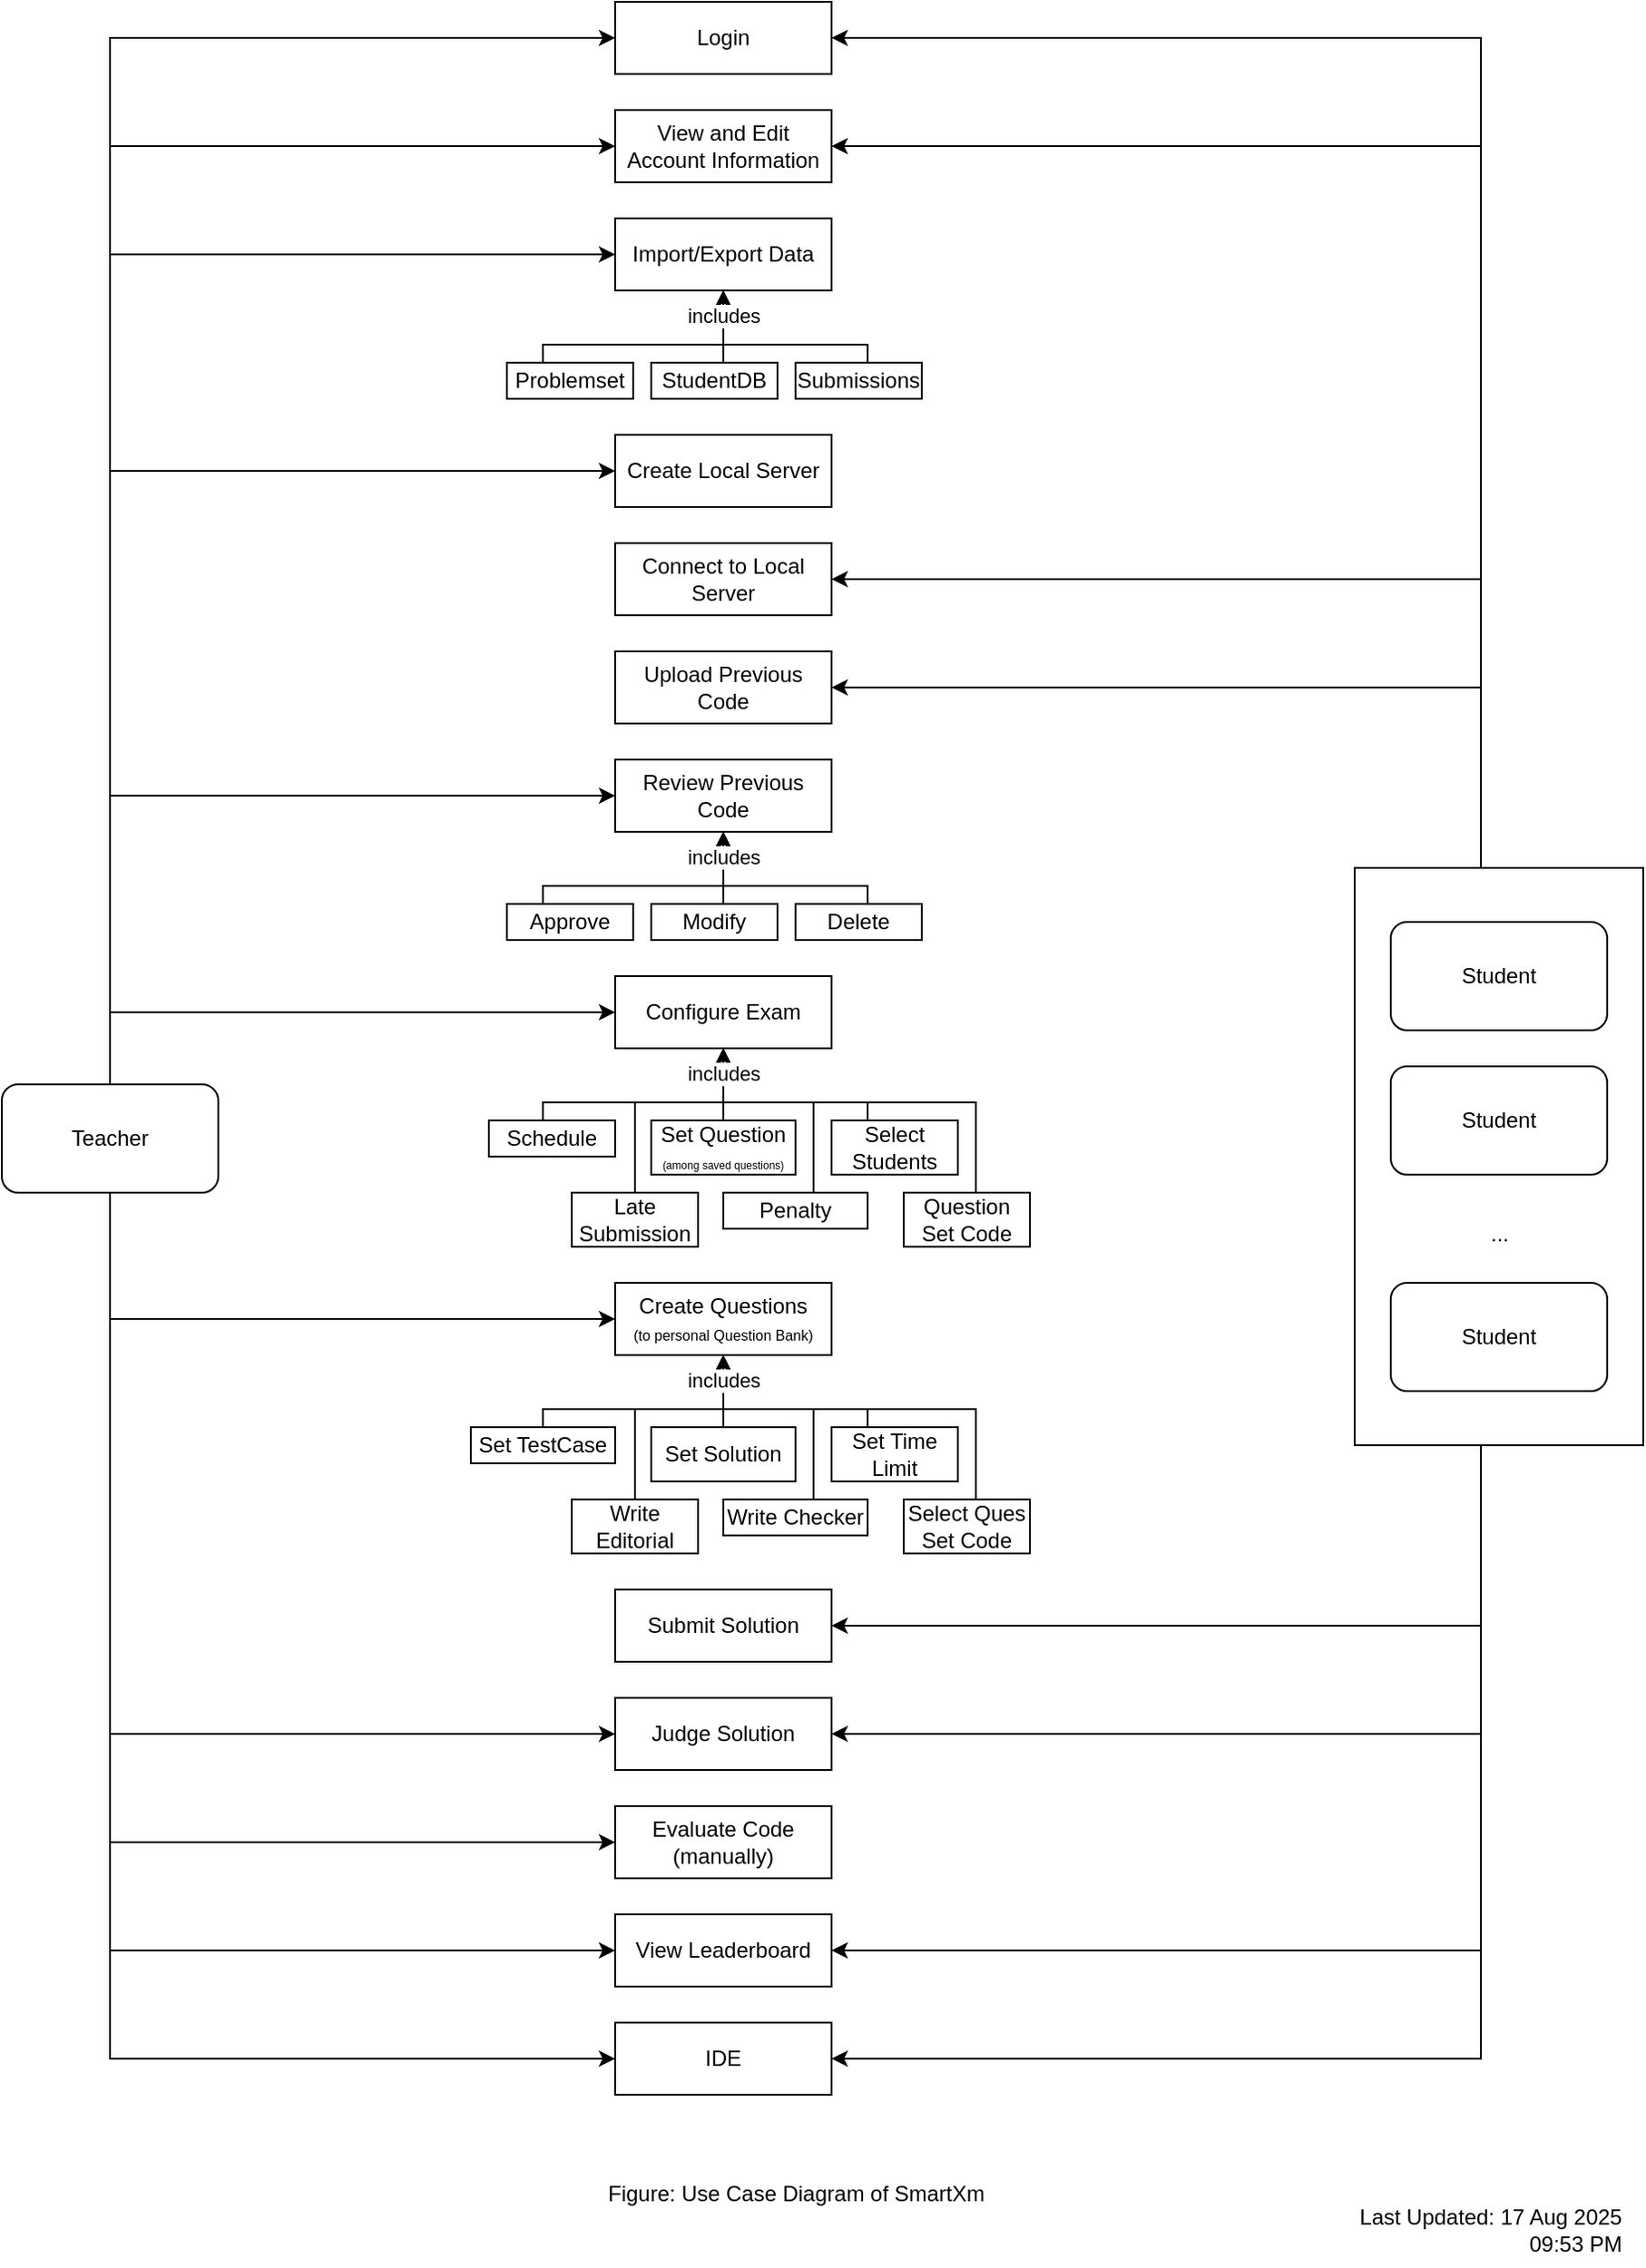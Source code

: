 <mxfile version="28.0.6">
  <diagram name="Page-1" id="SJ09h1BEeD9yrzZKap7X">
    <mxGraphModel dx="1584" dy="2038" grid="1" gridSize="10" guides="1" tooltips="1" connect="1" arrows="1" fold="1" page="1" pageScale="1" pageWidth="850" pageHeight="1100" math="0" shadow="0">
      <root>
        <mxCell id="0" />
        <mxCell id="1" parent="0" />
        <mxCell id="CHZ2upZ4UET9sGs03DKR-62" style="edgeStyle=orthogonalEdgeStyle;rounded=0;orthogonalLoop=1;jettySize=auto;html=1;entryX=0;entryY=0.5;entryDx=0;entryDy=0;" parent="1" source="AD8WIbeOGMuf8LHmo-wL-1" target="CHZ2upZ4UET9sGs03DKR-1" edge="1">
          <mxGeometry relative="1" as="geometry">
            <Array as="points">
              <mxPoint x="120" y="-30" />
            </Array>
          </mxGeometry>
        </mxCell>
        <mxCell id="CHZ2upZ4UET9sGs03DKR-65" style="edgeStyle=orthogonalEdgeStyle;rounded=0;orthogonalLoop=1;jettySize=auto;html=1;entryX=0;entryY=0.5;entryDx=0;entryDy=0;" parent="1" source="AD8WIbeOGMuf8LHmo-wL-1" target="CHZ2upZ4UET9sGs03DKR-2" edge="1">
          <mxGeometry relative="1" as="geometry">
            <Array as="points">
              <mxPoint x="120" y="90" />
              <mxPoint x="400" y="90" />
            </Array>
          </mxGeometry>
        </mxCell>
        <mxCell id="CHZ2upZ4UET9sGs03DKR-66" style="edgeStyle=orthogonalEdgeStyle;rounded=0;orthogonalLoop=1;jettySize=auto;html=1;entryX=0;entryY=0.5;entryDx=0;entryDy=0;" parent="1" source="AD8WIbeOGMuf8LHmo-wL-1" target="CHZ2upZ4UET9sGs03DKR-12" edge="1">
          <mxGeometry relative="1" as="geometry">
            <Array as="points">
              <mxPoint x="120" y="210" />
            </Array>
          </mxGeometry>
        </mxCell>
        <mxCell id="CHZ2upZ4UET9sGs03DKR-68" style="edgeStyle=orthogonalEdgeStyle;rounded=0;orthogonalLoop=1;jettySize=auto;html=1;entryX=0;entryY=0.5;entryDx=0;entryDy=0;" parent="1" source="AD8WIbeOGMuf8LHmo-wL-1" target="CHZ2upZ4UET9sGs03DKR-14" edge="1">
          <mxGeometry relative="1" as="geometry">
            <Array as="points">
              <mxPoint x="120" y="390" />
            </Array>
          </mxGeometry>
        </mxCell>
        <mxCell id="CHZ2upZ4UET9sGs03DKR-69" style="edgeStyle=orthogonalEdgeStyle;rounded=0;orthogonalLoop=1;jettySize=auto;html=1;entryX=0;entryY=0.5;entryDx=0;entryDy=0;" parent="1" source="AD8WIbeOGMuf8LHmo-wL-1" target="CHZ2upZ4UET9sGs03DKR-22" edge="1">
          <mxGeometry relative="1" as="geometry">
            <Array as="points">
              <mxPoint x="120" y="510" />
            </Array>
          </mxGeometry>
        </mxCell>
        <mxCell id="CHZ2upZ4UET9sGs03DKR-70" style="edgeStyle=orthogonalEdgeStyle;rounded=0;orthogonalLoop=1;jettySize=auto;html=1;entryX=0;entryY=0.5;entryDx=0;entryDy=0;" parent="1" source="AD8WIbeOGMuf8LHmo-wL-1" target="CHZ2upZ4UET9sGs03DKR-45" edge="1">
          <mxGeometry relative="1" as="geometry">
            <Array as="points">
              <mxPoint x="120" y="680" />
            </Array>
          </mxGeometry>
        </mxCell>
        <mxCell id="CHZ2upZ4UET9sGs03DKR-72" style="edgeStyle=orthogonalEdgeStyle;rounded=0;orthogonalLoop=1;jettySize=auto;html=1;entryX=0;entryY=0.5;entryDx=0;entryDy=0;" parent="1" source="AD8WIbeOGMuf8LHmo-wL-1" target="CHZ2upZ4UET9sGs03DKR-60" edge="1">
          <mxGeometry relative="1" as="geometry">
            <Array as="points">
              <mxPoint x="120" y="1090" />
            </Array>
          </mxGeometry>
        </mxCell>
        <mxCell id="CHZ2upZ4UET9sGs03DKR-73" style="edgeStyle=orthogonalEdgeStyle;rounded=0;orthogonalLoop=1;jettySize=auto;html=1;entryX=0;entryY=0.5;entryDx=0;entryDy=0;" parent="1" source="AD8WIbeOGMuf8LHmo-wL-1" target="CHZ2upZ4UET9sGs03DKR-59" edge="1">
          <mxGeometry relative="1" as="geometry">
            <Array as="points">
              <mxPoint x="120" y="1030" />
            </Array>
          </mxGeometry>
        </mxCell>
        <mxCell id="CHZ2upZ4UET9sGs03DKR-75" style="edgeStyle=orthogonalEdgeStyle;rounded=0;orthogonalLoop=1;jettySize=auto;html=1;entryX=0;entryY=0.5;entryDx=0;entryDy=0;" parent="1" source="AD8WIbeOGMuf8LHmo-wL-1" target="CHZ2upZ4UET9sGs03DKR-44" edge="1">
          <mxGeometry relative="1" as="geometry">
            <Array as="points">
              <mxPoint x="120" y="970" />
            </Array>
          </mxGeometry>
        </mxCell>
        <mxCell id="CHZ2upZ4UET9sGs03DKR-76" style="edgeStyle=orthogonalEdgeStyle;rounded=0;orthogonalLoop=1;jettySize=auto;html=1;entryX=0;entryY=0.5;entryDx=0;entryDy=0;" parent="1" source="AD8WIbeOGMuf8LHmo-wL-1" target="CHZ2upZ4UET9sGs03DKR-43" edge="1">
          <mxGeometry relative="1" as="geometry">
            <Array as="points">
              <mxPoint x="120" y="910" />
            </Array>
          </mxGeometry>
        </mxCell>
        <mxCell id="CHZ2upZ4UET9sGs03DKR-86" style="edgeStyle=orthogonalEdgeStyle;rounded=0;orthogonalLoop=1;jettySize=auto;html=1;entryX=0;entryY=0.5;entryDx=0;entryDy=0;" parent="1" source="AD8WIbeOGMuf8LHmo-wL-1" target="CHZ2upZ4UET9sGs03DKR-83" edge="1">
          <mxGeometry relative="1" as="geometry">
            <Array as="points">
              <mxPoint x="120" y="30" />
            </Array>
          </mxGeometry>
        </mxCell>
        <mxCell id="AD8WIbeOGMuf8LHmo-wL-1" value="Teacher" style="rounded=1;whiteSpace=wrap;html=1;" parent="1" vertex="1">
          <mxGeometry x="60" y="550" width="120" height="60" as="geometry" />
        </mxCell>
        <mxCell id="CHZ2upZ4UET9sGs03DKR-1" value="Login" style="whiteSpace=wrap;html=1;" parent="1" vertex="1">
          <mxGeometry x="400" y="-50" width="120" height="40" as="geometry" />
        </mxCell>
        <mxCell id="CHZ2upZ4UET9sGs03DKR-2" value="Import/Export Data" style="whiteSpace=wrap;html=1;" parent="1" vertex="1">
          <mxGeometry x="400" y="70" width="120" height="40" as="geometry" />
        </mxCell>
        <mxCell id="CHZ2upZ4UET9sGs03DKR-6" style="edgeStyle=orthogonalEdgeStyle;rounded=0;orthogonalLoop=1;jettySize=auto;html=1;entryX=0.5;entryY=1;entryDx=0;entryDy=0;" parent="1" source="CHZ2upZ4UET9sGs03DKR-3" target="CHZ2upZ4UET9sGs03DKR-2" edge="1">
          <mxGeometry relative="1" as="geometry">
            <Array as="points">
              <mxPoint x="360" y="140" />
              <mxPoint x="460" y="140" />
            </Array>
          </mxGeometry>
        </mxCell>
        <mxCell id="CHZ2upZ4UET9sGs03DKR-3" value="Problemset" style="whiteSpace=wrap;html=1;" parent="1" vertex="1">
          <mxGeometry x="340" y="150" width="70" height="20" as="geometry" />
        </mxCell>
        <mxCell id="CHZ2upZ4UET9sGs03DKR-11" style="edgeStyle=orthogonalEdgeStyle;rounded=0;orthogonalLoop=1;jettySize=auto;html=1;entryX=0.5;entryY=1;entryDx=0;entryDy=0;" parent="1" source="CHZ2upZ4UET9sGs03DKR-4" target="CHZ2upZ4UET9sGs03DKR-2" edge="1">
          <mxGeometry relative="1" as="geometry">
            <Array as="points">
              <mxPoint x="460" y="140" />
              <mxPoint x="460" y="140" />
            </Array>
          </mxGeometry>
        </mxCell>
        <mxCell id="CHZ2upZ4UET9sGs03DKR-4" value="StudentDB" style="whiteSpace=wrap;html=1;" parent="1" vertex="1">
          <mxGeometry x="420" y="150" width="70" height="20" as="geometry" />
        </mxCell>
        <mxCell id="CHZ2upZ4UET9sGs03DKR-8" style="edgeStyle=orthogonalEdgeStyle;rounded=0;orthogonalLoop=1;jettySize=auto;html=1;entryX=0.5;entryY=1;entryDx=0;entryDy=0;" parent="1" source="CHZ2upZ4UET9sGs03DKR-5" target="CHZ2upZ4UET9sGs03DKR-2" edge="1">
          <mxGeometry relative="1" as="geometry">
            <Array as="points">
              <mxPoint x="540" y="140" />
              <mxPoint x="460" y="140" />
            </Array>
          </mxGeometry>
        </mxCell>
        <mxCell id="CHZ2upZ4UET9sGs03DKR-9" value="includes" style="edgeLabel;html=1;align=center;verticalAlign=middle;resizable=0;points=[];" parent="CHZ2upZ4UET9sGs03DKR-8" vertex="1" connectable="0">
          <mxGeometry x="0.77" y="1" relative="1" as="geometry">
            <mxPoint x="1" as="offset" />
          </mxGeometry>
        </mxCell>
        <mxCell id="CHZ2upZ4UET9sGs03DKR-5" value="Submissions" style="whiteSpace=wrap;html=1;" parent="1" vertex="1">
          <mxGeometry x="500" y="150" width="70" height="20" as="geometry" />
        </mxCell>
        <mxCell id="CHZ2upZ4UET9sGs03DKR-12" value="Create Local Server" style="whiteSpace=wrap;html=1;" parent="1" vertex="1">
          <mxGeometry x="400" y="190" width="120" height="40" as="geometry" />
        </mxCell>
        <mxCell id="CHZ2upZ4UET9sGs03DKR-13" value="Upload Previous Code" style="whiteSpace=wrap;html=1;" parent="1" vertex="1">
          <mxGeometry x="400" y="310" width="120" height="40" as="geometry" />
        </mxCell>
        <mxCell id="CHZ2upZ4UET9sGs03DKR-14" value="Review Previous Code" style="whiteSpace=wrap;html=1;" parent="1" vertex="1">
          <mxGeometry x="400" y="370" width="120" height="40" as="geometry" />
        </mxCell>
        <mxCell id="CHZ2upZ4UET9sGs03DKR-15" style="edgeStyle=orthogonalEdgeStyle;rounded=0;orthogonalLoop=1;jettySize=auto;html=1;entryX=0.5;entryY=1;entryDx=0;entryDy=0;" parent="1" source="CHZ2upZ4UET9sGs03DKR-16" target="CHZ2upZ4UET9sGs03DKR-14" edge="1">
          <mxGeometry relative="1" as="geometry">
            <Array as="points">
              <mxPoint x="360" y="440" />
              <mxPoint x="460" y="440" />
            </Array>
          </mxGeometry>
        </mxCell>
        <mxCell id="CHZ2upZ4UET9sGs03DKR-16" value="Approve" style="whiteSpace=wrap;html=1;" parent="1" vertex="1">
          <mxGeometry x="340" y="450" width="70" height="20" as="geometry" />
        </mxCell>
        <mxCell id="CHZ2upZ4UET9sGs03DKR-17" style="edgeStyle=orthogonalEdgeStyle;rounded=0;orthogonalLoop=1;jettySize=auto;html=1;entryX=0.5;entryY=1;entryDx=0;entryDy=0;" parent="1" source="CHZ2upZ4UET9sGs03DKR-18" target="CHZ2upZ4UET9sGs03DKR-14" edge="1">
          <mxGeometry relative="1" as="geometry">
            <Array as="points">
              <mxPoint x="460" y="440" />
              <mxPoint x="460" y="440" />
            </Array>
          </mxGeometry>
        </mxCell>
        <mxCell id="CHZ2upZ4UET9sGs03DKR-18" value="Modify" style="whiteSpace=wrap;html=1;" parent="1" vertex="1">
          <mxGeometry x="420" y="450" width="70" height="20" as="geometry" />
        </mxCell>
        <mxCell id="CHZ2upZ4UET9sGs03DKR-19" style="edgeStyle=orthogonalEdgeStyle;rounded=0;orthogonalLoop=1;jettySize=auto;html=1;entryX=0.5;entryY=1;entryDx=0;entryDy=0;" parent="1" source="CHZ2upZ4UET9sGs03DKR-21" target="CHZ2upZ4UET9sGs03DKR-14" edge="1">
          <mxGeometry relative="1" as="geometry">
            <Array as="points">
              <mxPoint x="540" y="440" />
              <mxPoint x="460" y="440" />
            </Array>
          </mxGeometry>
        </mxCell>
        <mxCell id="CHZ2upZ4UET9sGs03DKR-20" value="includes" style="edgeLabel;html=1;align=center;verticalAlign=middle;resizable=0;points=[];" parent="CHZ2upZ4UET9sGs03DKR-19" vertex="1" connectable="0">
          <mxGeometry x="0.77" y="1" relative="1" as="geometry">
            <mxPoint x="1" as="offset" />
          </mxGeometry>
        </mxCell>
        <mxCell id="CHZ2upZ4UET9sGs03DKR-21" value="Delete" style="whiteSpace=wrap;html=1;" parent="1" vertex="1">
          <mxGeometry x="500" y="450" width="70" height="20" as="geometry" />
        </mxCell>
        <mxCell id="CHZ2upZ4UET9sGs03DKR-22" value="Configure Exam" style="whiteSpace=wrap;html=1;" parent="1" vertex="1">
          <mxGeometry x="400" y="490" width="120" height="40" as="geometry" />
        </mxCell>
        <mxCell id="CHZ2upZ4UET9sGs03DKR-23" style="edgeStyle=orthogonalEdgeStyle;rounded=0;orthogonalLoop=1;jettySize=auto;html=1;entryX=0.5;entryY=1;entryDx=0;entryDy=0;" parent="1" source="CHZ2upZ4UET9sGs03DKR-24" target="CHZ2upZ4UET9sGs03DKR-22" edge="1">
          <mxGeometry relative="1" as="geometry">
            <Array as="points">
              <mxPoint x="360" y="560" />
              <mxPoint x="460" y="560" />
            </Array>
          </mxGeometry>
        </mxCell>
        <mxCell id="CHZ2upZ4UET9sGs03DKR-24" value="Schedule" style="whiteSpace=wrap;html=1;" parent="1" vertex="1">
          <mxGeometry x="330" y="570" width="70" height="20" as="geometry" />
        </mxCell>
        <mxCell id="CHZ2upZ4UET9sGs03DKR-25" style="edgeStyle=orthogonalEdgeStyle;rounded=0;orthogonalLoop=1;jettySize=auto;html=1;entryX=0.5;entryY=1;entryDx=0;entryDy=0;" parent="1" source="CHZ2upZ4UET9sGs03DKR-26" target="CHZ2upZ4UET9sGs03DKR-22" edge="1">
          <mxGeometry relative="1" as="geometry">
            <Array as="points">
              <mxPoint x="460" y="560" />
              <mxPoint x="460" y="560" />
            </Array>
          </mxGeometry>
        </mxCell>
        <mxCell id="CHZ2upZ4UET9sGs03DKR-26" value="Set Question&lt;br&gt;&lt;font style=&quot;font-size: 6px;&quot;&gt;(among saved questions)&lt;/font&gt;" style="whiteSpace=wrap;html=1;" parent="1" vertex="1">
          <mxGeometry x="420" y="570" width="80" height="30" as="geometry" />
        </mxCell>
        <mxCell id="CHZ2upZ4UET9sGs03DKR-27" style="edgeStyle=orthogonalEdgeStyle;rounded=0;orthogonalLoop=1;jettySize=auto;html=1;entryX=0.5;entryY=1;entryDx=0;entryDy=0;" parent="1" source="CHZ2upZ4UET9sGs03DKR-29" target="CHZ2upZ4UET9sGs03DKR-22" edge="1">
          <mxGeometry relative="1" as="geometry">
            <Array as="points">
              <mxPoint x="540" y="560" />
              <mxPoint x="460" y="560" />
            </Array>
          </mxGeometry>
        </mxCell>
        <mxCell id="CHZ2upZ4UET9sGs03DKR-28" value="includes" style="edgeLabel;html=1;align=center;verticalAlign=middle;resizable=0;points=[];" parent="CHZ2upZ4UET9sGs03DKR-27" vertex="1" connectable="0">
          <mxGeometry x="0.77" y="1" relative="1" as="geometry">
            <mxPoint x="1" as="offset" />
          </mxGeometry>
        </mxCell>
        <mxCell id="CHZ2upZ4UET9sGs03DKR-29" value="Select Students" style="whiteSpace=wrap;html=1;" parent="1" vertex="1">
          <mxGeometry x="520" y="570" width="70" height="30" as="geometry" />
        </mxCell>
        <mxCell id="CHZ2upZ4UET9sGs03DKR-39" style="edgeStyle=orthogonalEdgeStyle;rounded=0;orthogonalLoop=1;jettySize=auto;html=1;endArrow=none;endFill=0;" parent="1" source="CHZ2upZ4UET9sGs03DKR-30" edge="1">
          <mxGeometry relative="1" as="geometry">
            <mxPoint x="411" y="559.623" as="targetPoint" />
          </mxGeometry>
        </mxCell>
        <mxCell id="CHZ2upZ4UET9sGs03DKR-30" value="Late Submission" style="whiteSpace=wrap;html=1;" parent="1" vertex="1">
          <mxGeometry x="376" y="610" width="70" height="30" as="geometry" />
        </mxCell>
        <mxCell id="CHZ2upZ4UET9sGs03DKR-40" style="edgeStyle=orthogonalEdgeStyle;rounded=0;orthogonalLoop=1;jettySize=auto;html=1;endArrow=none;endFill=0;" parent="1" source="CHZ2upZ4UET9sGs03DKR-31" edge="1">
          <mxGeometry relative="1" as="geometry">
            <mxPoint x="510" y="560" as="targetPoint" />
            <Array as="points">
              <mxPoint x="510" y="600" />
              <mxPoint x="510" y="600" />
            </Array>
          </mxGeometry>
        </mxCell>
        <mxCell id="CHZ2upZ4UET9sGs03DKR-31" value="Penalty" style="whiteSpace=wrap;html=1;" parent="1" vertex="1">
          <mxGeometry x="460" y="610" width="80" height="20" as="geometry" />
        </mxCell>
        <mxCell id="CHZ2upZ4UET9sGs03DKR-41" style="edgeStyle=orthogonalEdgeStyle;rounded=0;orthogonalLoop=1;jettySize=auto;html=1;endArrow=none;endFill=0;" parent="1" source="CHZ2upZ4UET9sGs03DKR-32" edge="1">
          <mxGeometry relative="1" as="geometry">
            <mxPoint x="540" y="560" as="targetPoint" />
            <Array as="points">
              <mxPoint x="600" y="560" />
            </Array>
          </mxGeometry>
        </mxCell>
        <mxCell id="CHZ2upZ4UET9sGs03DKR-32" value="Question Set Code" style="whiteSpace=wrap;html=1;" parent="1" vertex="1">
          <mxGeometry x="560" y="610" width="70" height="30" as="geometry" />
        </mxCell>
        <mxCell id="CHZ2upZ4UET9sGs03DKR-42" value="Submit Solution" style="whiteSpace=wrap;html=1;" parent="1" vertex="1">
          <mxGeometry x="400" y="830" width="120" height="40" as="geometry" />
        </mxCell>
        <mxCell id="CHZ2upZ4UET9sGs03DKR-43" value="Judge Solution" style="whiteSpace=wrap;html=1;" parent="1" vertex="1">
          <mxGeometry x="400" y="890" width="120" height="40" as="geometry" />
        </mxCell>
        <mxCell id="CHZ2upZ4UET9sGs03DKR-44" value="Evaluate Code&lt;br&gt;(manually)" style="whiteSpace=wrap;html=1;" parent="1" vertex="1">
          <mxGeometry x="400" y="950" width="120" height="40" as="geometry" />
        </mxCell>
        <mxCell id="CHZ2upZ4UET9sGs03DKR-45" value="Create Questions&lt;div&gt;&lt;font style=&quot;font-size: 8px;&quot;&gt;(to personal Question Bank)&lt;/font&gt;&lt;/div&gt;" style="whiteSpace=wrap;html=1;" parent="1" vertex="1">
          <mxGeometry x="400" y="660" width="120" height="40" as="geometry" />
        </mxCell>
        <mxCell id="CHZ2upZ4UET9sGs03DKR-46" style="edgeStyle=orthogonalEdgeStyle;rounded=0;orthogonalLoop=1;jettySize=auto;html=1;entryX=0.5;entryY=1;entryDx=0;entryDy=0;" parent="1" source="CHZ2upZ4UET9sGs03DKR-47" target="CHZ2upZ4UET9sGs03DKR-45" edge="1">
          <mxGeometry relative="1" as="geometry">
            <Array as="points">
              <mxPoint x="360" y="730" />
              <mxPoint x="460" y="730" />
            </Array>
          </mxGeometry>
        </mxCell>
        <mxCell id="CHZ2upZ4UET9sGs03DKR-47" value="Set TestCase" style="whiteSpace=wrap;html=1;" parent="1" vertex="1">
          <mxGeometry x="320" y="740" width="80" height="20" as="geometry" />
        </mxCell>
        <mxCell id="CHZ2upZ4UET9sGs03DKR-48" style="edgeStyle=orthogonalEdgeStyle;rounded=0;orthogonalLoop=1;jettySize=auto;html=1;entryX=0.5;entryY=1;entryDx=0;entryDy=0;" parent="1" source="CHZ2upZ4UET9sGs03DKR-49" target="CHZ2upZ4UET9sGs03DKR-45" edge="1">
          <mxGeometry relative="1" as="geometry">
            <Array as="points">
              <mxPoint x="460" y="730" />
              <mxPoint x="460" y="730" />
            </Array>
          </mxGeometry>
        </mxCell>
        <mxCell id="CHZ2upZ4UET9sGs03DKR-49" value="Set Solution" style="whiteSpace=wrap;html=1;" parent="1" vertex="1">
          <mxGeometry x="420" y="740" width="80" height="30" as="geometry" />
        </mxCell>
        <mxCell id="CHZ2upZ4UET9sGs03DKR-50" style="edgeStyle=orthogonalEdgeStyle;rounded=0;orthogonalLoop=1;jettySize=auto;html=1;entryX=0.5;entryY=1;entryDx=0;entryDy=0;" parent="1" source="CHZ2upZ4UET9sGs03DKR-52" target="CHZ2upZ4UET9sGs03DKR-45" edge="1">
          <mxGeometry relative="1" as="geometry">
            <Array as="points">
              <mxPoint x="540" y="730" />
              <mxPoint x="460" y="730" />
            </Array>
          </mxGeometry>
        </mxCell>
        <mxCell id="CHZ2upZ4UET9sGs03DKR-51" value="includes" style="edgeLabel;html=1;align=center;verticalAlign=middle;resizable=0;points=[];" parent="CHZ2upZ4UET9sGs03DKR-50" vertex="1" connectable="0">
          <mxGeometry x="0.77" y="1" relative="1" as="geometry">
            <mxPoint x="1" as="offset" />
          </mxGeometry>
        </mxCell>
        <mxCell id="CHZ2upZ4UET9sGs03DKR-52" value="Set Time Limit" style="whiteSpace=wrap;html=1;" parent="1" vertex="1">
          <mxGeometry x="520" y="740" width="70" height="30" as="geometry" />
        </mxCell>
        <mxCell id="CHZ2upZ4UET9sGs03DKR-53" style="edgeStyle=orthogonalEdgeStyle;rounded=0;orthogonalLoop=1;jettySize=auto;html=1;endArrow=none;endFill=0;" parent="1" source="CHZ2upZ4UET9sGs03DKR-54" edge="1">
          <mxGeometry relative="1" as="geometry">
            <mxPoint x="411" y="729.623" as="targetPoint" />
          </mxGeometry>
        </mxCell>
        <mxCell id="CHZ2upZ4UET9sGs03DKR-54" value="Write Editorial" style="whiteSpace=wrap;html=1;" parent="1" vertex="1">
          <mxGeometry x="376" y="780" width="70" height="30" as="geometry" />
        </mxCell>
        <mxCell id="CHZ2upZ4UET9sGs03DKR-55" style="edgeStyle=orthogonalEdgeStyle;rounded=0;orthogonalLoop=1;jettySize=auto;html=1;endArrow=none;endFill=0;" parent="1" source="CHZ2upZ4UET9sGs03DKR-56" edge="1">
          <mxGeometry relative="1" as="geometry">
            <mxPoint x="510" y="730" as="targetPoint" />
            <Array as="points">
              <mxPoint x="510" y="770" />
              <mxPoint x="510" y="770" />
            </Array>
          </mxGeometry>
        </mxCell>
        <mxCell id="CHZ2upZ4UET9sGs03DKR-56" value="Write Checker" style="whiteSpace=wrap;html=1;" parent="1" vertex="1">
          <mxGeometry x="460" y="780" width="80" height="20" as="geometry" />
        </mxCell>
        <mxCell id="CHZ2upZ4UET9sGs03DKR-57" style="edgeStyle=orthogonalEdgeStyle;rounded=0;orthogonalLoop=1;jettySize=auto;html=1;endArrow=none;endFill=0;" parent="1" source="CHZ2upZ4UET9sGs03DKR-58" edge="1">
          <mxGeometry relative="1" as="geometry">
            <mxPoint x="540" y="730" as="targetPoint" />
            <Array as="points">
              <mxPoint x="600" y="730" />
            </Array>
          </mxGeometry>
        </mxCell>
        <mxCell id="CHZ2upZ4UET9sGs03DKR-58" value="Select Ques Set Code" style="whiteSpace=wrap;html=1;" parent="1" vertex="1">
          <mxGeometry x="560" y="780" width="70" height="30" as="geometry" />
        </mxCell>
        <mxCell id="CHZ2upZ4UET9sGs03DKR-59" value="View Leaderboard" style="whiteSpace=wrap;html=1;" parent="1" vertex="1">
          <mxGeometry x="400" y="1010" width="120" height="40" as="geometry" />
        </mxCell>
        <mxCell id="CHZ2upZ4UET9sGs03DKR-60" value="IDE" style="whiteSpace=wrap;html=1;" parent="1" vertex="1">
          <mxGeometry x="400" y="1070" width="120" height="40" as="geometry" />
        </mxCell>
        <mxCell id="CHZ2upZ4UET9sGs03DKR-61" value="" style="group" parent="1" vertex="1" connectable="0">
          <mxGeometry x="810" y="430" width="160" height="320" as="geometry" />
        </mxCell>
        <mxCell id="AD8WIbeOGMuf8LHmo-wL-2" value="Student" style="rounded=1;whiteSpace=wrap;html=1;" parent="CHZ2upZ4UET9sGs03DKR-61" vertex="1">
          <mxGeometry x="20" y="30" width="120" height="60" as="geometry" />
        </mxCell>
        <mxCell id="AD8WIbeOGMuf8LHmo-wL-3" value="Student" style="rounded=1;whiteSpace=wrap;html=1;" parent="CHZ2upZ4UET9sGs03DKR-61" vertex="1">
          <mxGeometry x="20" y="110" width="120" height="60" as="geometry" />
        </mxCell>
        <mxCell id="AD8WIbeOGMuf8LHmo-wL-4" value="..." style="text;html=1;align=center;verticalAlign=middle;resizable=0;points=[];autosize=1;strokeColor=none;fillColor=none;" parent="CHZ2upZ4UET9sGs03DKR-61" vertex="1">
          <mxGeometry x="65" y="188" width="30" height="30" as="geometry" />
        </mxCell>
        <mxCell id="AD8WIbeOGMuf8LHmo-wL-5" value="Student" style="rounded=1;whiteSpace=wrap;html=1;" parent="CHZ2upZ4UET9sGs03DKR-61" vertex="1">
          <mxGeometry x="20" y="230" width="120" height="60" as="geometry" />
        </mxCell>
        <mxCell id="AD8WIbeOGMuf8LHmo-wL-7" value="" style="verticalLabelPosition=bottom;verticalAlign=top;html=1;shape=mxgraph.basic.rect;fillColor2=none;strokeWidth=1;size=20;indent=5;fillColor=none;" parent="CHZ2upZ4UET9sGs03DKR-61" vertex="1">
          <mxGeometry width="160" height="320" as="geometry" />
        </mxCell>
        <mxCell id="CHZ2upZ4UET9sGs03DKR-63" style="edgeStyle=orthogonalEdgeStyle;rounded=0;orthogonalLoop=1;jettySize=auto;html=1;entryX=1;entryY=0.5;entryDx=0;entryDy=0;" parent="1" source="AD8WIbeOGMuf8LHmo-wL-7" target="CHZ2upZ4UET9sGs03DKR-1" edge="1">
          <mxGeometry relative="1" as="geometry">
            <Array as="points">
              <mxPoint x="880" y="-30" />
            </Array>
          </mxGeometry>
        </mxCell>
        <mxCell id="CHZ2upZ4UET9sGs03DKR-67" style="edgeStyle=orthogonalEdgeStyle;rounded=0;orthogonalLoop=1;jettySize=auto;html=1;entryX=1;entryY=0.5;entryDx=0;entryDy=0;" parent="1" source="AD8WIbeOGMuf8LHmo-wL-7" target="CHZ2upZ4UET9sGs03DKR-13" edge="1">
          <mxGeometry relative="1" as="geometry">
            <Array as="points">
              <mxPoint x="880" y="330" />
            </Array>
          </mxGeometry>
        </mxCell>
        <mxCell id="CHZ2upZ4UET9sGs03DKR-71" style="edgeStyle=orthogonalEdgeStyle;rounded=0;orthogonalLoop=1;jettySize=auto;html=1;entryX=1;entryY=0.5;entryDx=0;entryDy=0;" parent="1" source="AD8WIbeOGMuf8LHmo-wL-7" target="CHZ2upZ4UET9sGs03DKR-60" edge="1">
          <mxGeometry relative="1" as="geometry">
            <Array as="points">
              <mxPoint x="880" y="1090" />
            </Array>
          </mxGeometry>
        </mxCell>
        <mxCell id="CHZ2upZ4UET9sGs03DKR-74" style="edgeStyle=orthogonalEdgeStyle;rounded=0;orthogonalLoop=1;jettySize=auto;html=1;entryX=1;entryY=0.5;entryDx=0;entryDy=0;" parent="1" source="AD8WIbeOGMuf8LHmo-wL-7" target="CHZ2upZ4UET9sGs03DKR-59" edge="1">
          <mxGeometry relative="1" as="geometry">
            <Array as="points">
              <mxPoint x="880" y="1030" />
            </Array>
          </mxGeometry>
        </mxCell>
        <mxCell id="CHZ2upZ4UET9sGs03DKR-77" style="edgeStyle=orthogonalEdgeStyle;rounded=0;orthogonalLoop=1;jettySize=auto;html=1;entryX=1;entryY=0.5;entryDx=0;entryDy=0;" parent="1" source="AD8WIbeOGMuf8LHmo-wL-7" target="CHZ2upZ4UET9sGs03DKR-43" edge="1">
          <mxGeometry relative="1" as="geometry">
            <Array as="points">
              <mxPoint x="880" y="910" />
            </Array>
          </mxGeometry>
        </mxCell>
        <mxCell id="CHZ2upZ4UET9sGs03DKR-79" value="Figure: Use Case Diagram of SmartXm" style="text;html=1;align=center;verticalAlign=middle;resizable=0;points=[];autosize=1;strokeColor=none;fillColor=none;" parent="1" vertex="1">
          <mxGeometry x="385" y="1150" width="230" height="30" as="geometry" />
        </mxCell>
        <mxCell id="CHZ2upZ4UET9sGs03DKR-80" value="Last Updated: 17 Aug 2025&lt;br&gt;&lt;div style=&quot;text-align: right;&quot;&gt;&lt;span style=&quot;background-color: transparent; color: light-dark(rgb(0, 0, 0), rgb(255, 255, 255));&quot;&gt;09:53 PM&lt;/span&gt;&lt;/div&gt;" style="text;html=1;align=center;verticalAlign=middle;resizable=0;points=[];autosize=1;strokeColor=none;fillColor=none;" parent="1" vertex="1">
          <mxGeometry x="800" y="1165" width="170" height="40" as="geometry" />
        </mxCell>
        <mxCell id="CHZ2upZ4UET9sGs03DKR-81" value="Connect to Local Server" style="whiteSpace=wrap;html=1;" parent="1" vertex="1">
          <mxGeometry x="400" y="250" width="120" height="40" as="geometry" />
        </mxCell>
        <mxCell id="CHZ2upZ4UET9sGs03DKR-82" style="edgeStyle=orthogonalEdgeStyle;rounded=0;orthogonalLoop=1;jettySize=auto;html=1;entryX=1;entryY=0.5;entryDx=0;entryDy=0;" parent="1" source="AD8WIbeOGMuf8LHmo-wL-7" target="CHZ2upZ4UET9sGs03DKR-81" edge="1">
          <mxGeometry relative="1" as="geometry">
            <Array as="points">
              <mxPoint x="880" y="270" />
            </Array>
          </mxGeometry>
        </mxCell>
        <mxCell id="CHZ2upZ4UET9sGs03DKR-83" value="View and Edit Account Information" style="whiteSpace=wrap;html=1;" parent="1" vertex="1">
          <mxGeometry x="400" y="10" width="120" height="40" as="geometry" />
        </mxCell>
        <mxCell id="CHZ2upZ4UET9sGs03DKR-85" style="edgeStyle=orthogonalEdgeStyle;rounded=0;orthogonalLoop=1;jettySize=auto;html=1;entryX=1;entryY=0.5;entryDx=0;entryDy=0;" parent="1" source="AD8WIbeOGMuf8LHmo-wL-7" target="CHZ2upZ4UET9sGs03DKR-83" edge="1">
          <mxGeometry relative="1" as="geometry">
            <Array as="points">
              <mxPoint x="880" y="30" />
            </Array>
          </mxGeometry>
        </mxCell>
        <mxCell id="CHZ2upZ4UET9sGs03DKR-78" style="edgeStyle=orthogonalEdgeStyle;rounded=0;orthogonalLoop=1;jettySize=auto;html=1;entryX=1;entryY=0.5;entryDx=0;entryDy=0;" parent="1" source="AD8WIbeOGMuf8LHmo-wL-7" edge="1" target="CHZ2upZ4UET9sGs03DKR-42">
          <mxGeometry relative="1" as="geometry">
            <mxPoint x="530" y="850" as="targetPoint" />
            <Array as="points">
              <mxPoint x="880" y="850" />
            </Array>
          </mxGeometry>
        </mxCell>
      </root>
    </mxGraphModel>
  </diagram>
</mxfile>
